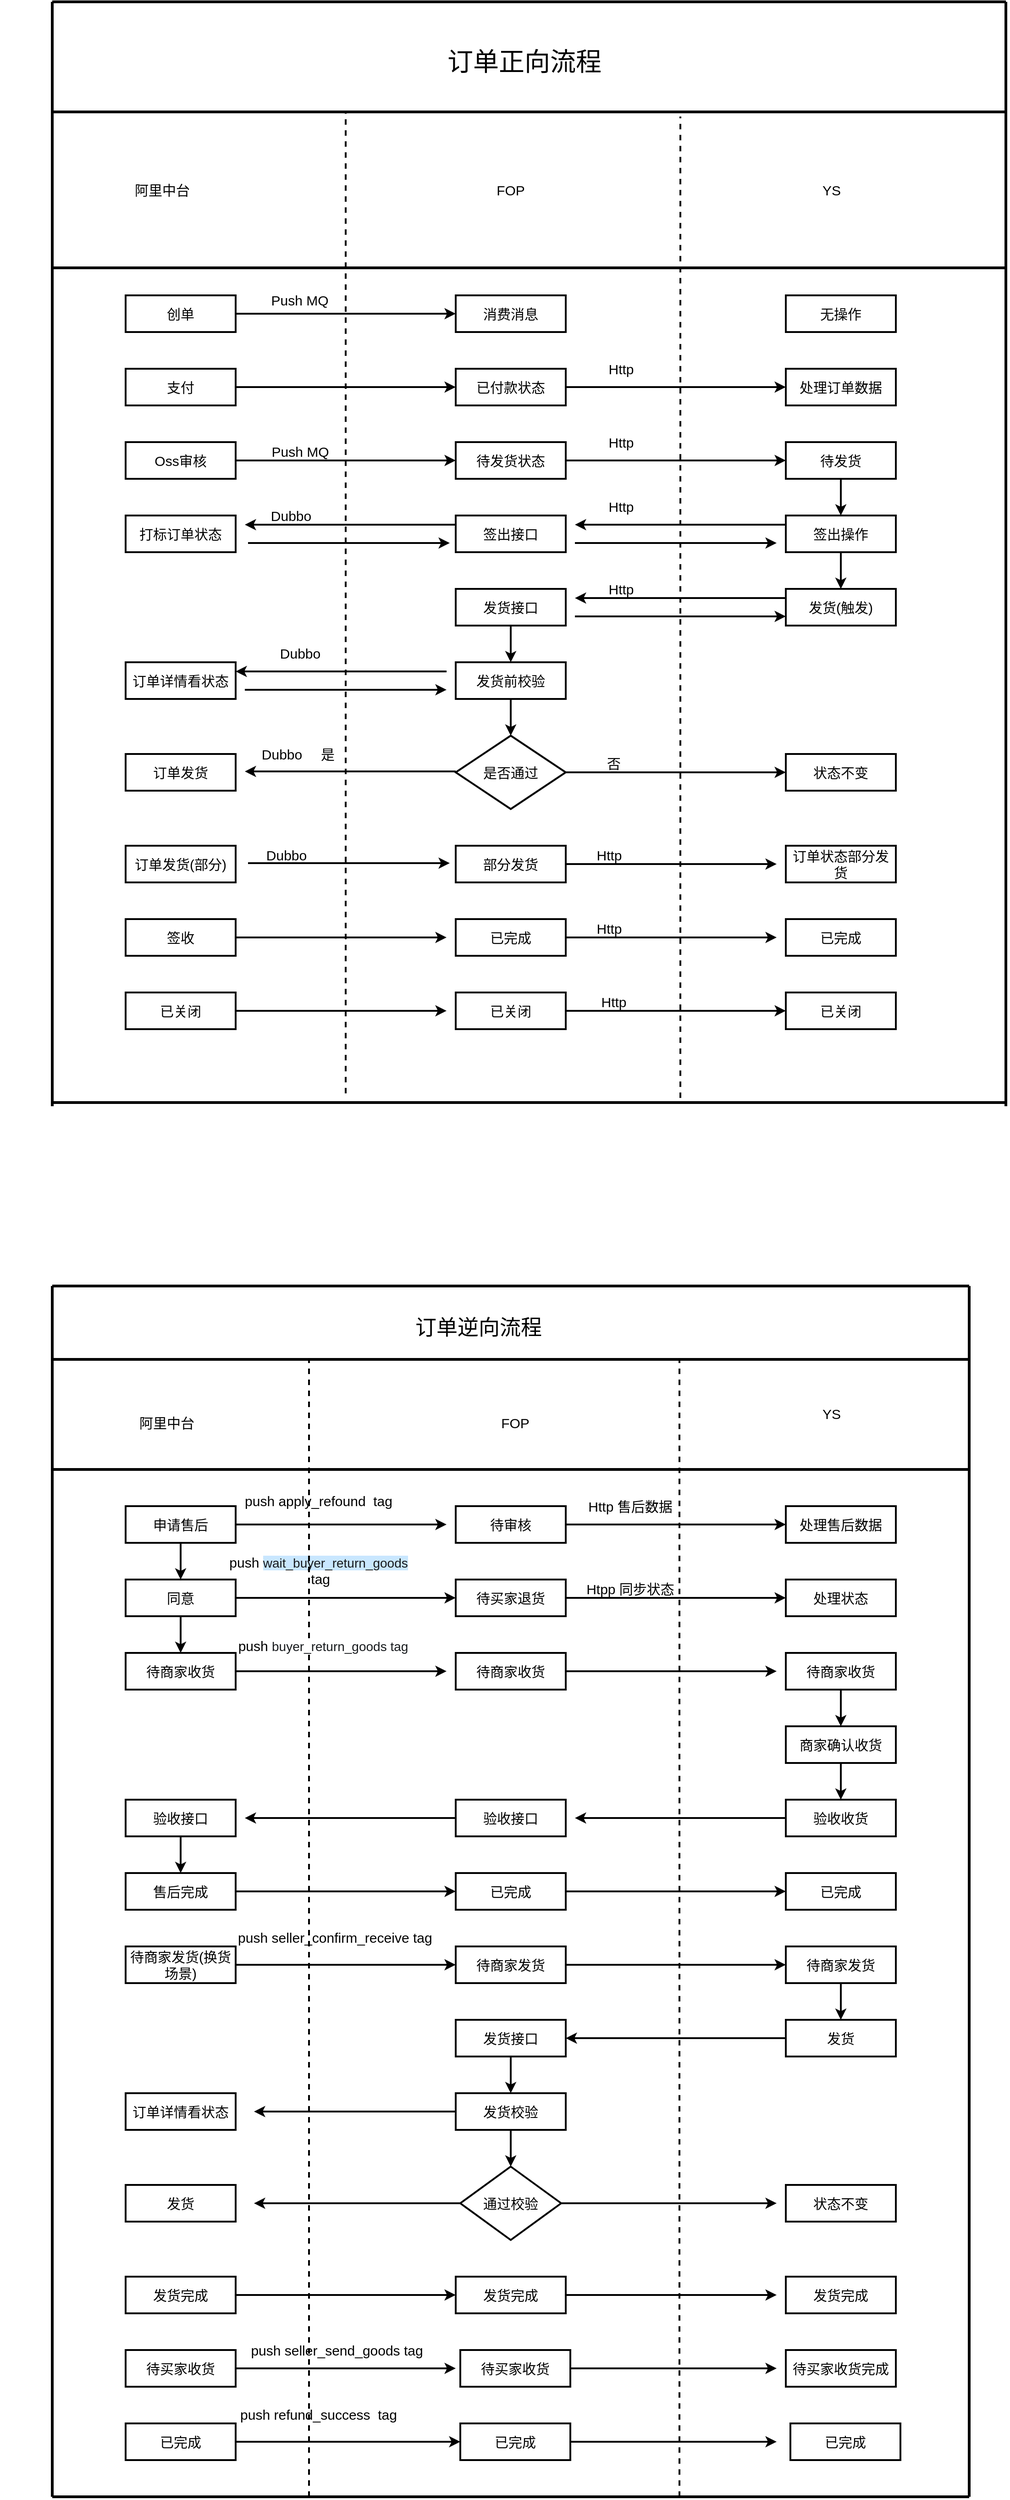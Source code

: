 <mxfile version="15.8.3" type="github">
  <diagram id="vfUaAV9-EmiEBsWPeIF8" name="第 1 页">
    <mxGraphModel dx="1326" dy="762" grid="1" gridSize="10" guides="1" tooltips="1" connect="1" arrows="1" fold="1" page="1" pageScale="1" pageWidth="827" pageHeight="1169" math="0" shadow="0">
      <root>
        <mxCell id="0" />
        <mxCell id="1" parent="0" />
        <mxCell id="Dxqzf1UQk-dlqPPLC9W0-2" value="" style="shape=link;html=1;rounded=0;" edge="1" parent="1">
          <mxGeometry width="100" relative="1" as="geometry">
            <mxPoint x="160" y="260" as="sourcePoint" />
            <mxPoint x="160" y="260" as="targetPoint" />
          </mxGeometry>
        </mxCell>
        <mxCell id="Dxqzf1UQk-dlqPPLC9W0-3" value="" style="endArrow=none;html=1;rounded=0;strokeWidth=3;" edge="1" parent="1">
          <mxGeometry width="50" height="50" relative="1" as="geometry">
            <mxPoint x="200" y="120" as="sourcePoint" />
            <mxPoint x="1240" y="120" as="targetPoint" />
          </mxGeometry>
        </mxCell>
        <mxCell id="Dxqzf1UQk-dlqPPLC9W0-5" value="" style="endArrow=none;html=1;rounded=0;strokeWidth=3;" edge="1" parent="1">
          <mxGeometry width="50" height="50" relative="1" as="geometry">
            <mxPoint x="200" y="1324" as="sourcePoint" />
            <mxPoint x="200" y="120" as="targetPoint" />
          </mxGeometry>
        </mxCell>
        <mxCell id="Dxqzf1UQk-dlqPPLC9W0-6" value="&lt;font style=&quot;font-size: 15px&quot;&gt;阿里中台&lt;/font&gt;" style="text;html=1;strokeColor=none;fillColor=none;align=center;verticalAlign=middle;whiteSpace=wrap;rounded=0;strokeWidth=3;" vertex="1" parent="1">
          <mxGeometry x="280" y="310" width="80" height="30" as="geometry" />
        </mxCell>
        <mxCell id="Dxqzf1UQk-dlqPPLC9W0-8" value="&lt;span style=&quot;font-size: 15px&quot;&gt;FOP&lt;/span&gt;" style="text;html=1;strokeColor=none;fillColor=none;align=center;verticalAlign=middle;whiteSpace=wrap;rounded=0;strokeWidth=3;" vertex="1" parent="1">
          <mxGeometry x="660" y="310" width="80" height="30" as="geometry" />
        </mxCell>
        <mxCell id="Dxqzf1UQk-dlqPPLC9W0-9" value="&lt;span style=&quot;font-size: 15px&quot;&gt;YS&lt;/span&gt;" style="text;html=1;strokeColor=none;fillColor=none;align=center;verticalAlign=middle;whiteSpace=wrap;rounded=0;strokeWidth=3;" vertex="1" parent="1">
          <mxGeometry x="1010" y="310" width="80" height="30" as="geometry" />
        </mxCell>
        <mxCell id="Dxqzf1UQk-dlqPPLC9W0-13" style="edgeStyle=orthogonalEdgeStyle;rounded=0;orthogonalLoop=1;jettySize=auto;html=1;entryX=0;entryY=0.5;entryDx=0;entryDy=0;fontSize=15;strokeWidth=2;" edge="1" parent="1" source="Dxqzf1UQk-dlqPPLC9W0-10" target="Dxqzf1UQk-dlqPPLC9W0-11">
          <mxGeometry relative="1" as="geometry" />
        </mxCell>
        <mxCell id="Dxqzf1UQk-dlqPPLC9W0-10" value="创单" style="rounded=0;whiteSpace=wrap;html=1;fontSize=15;strokeWidth=2;" vertex="1" parent="1">
          <mxGeometry x="280" y="440" width="120" height="40" as="geometry" />
        </mxCell>
        <mxCell id="Dxqzf1UQk-dlqPPLC9W0-11" value="消费消息" style="rounded=0;whiteSpace=wrap;html=1;fontSize=15;strokeWidth=2;" vertex="1" parent="1">
          <mxGeometry x="640" y="440" width="120" height="40" as="geometry" />
        </mxCell>
        <mxCell id="Dxqzf1UQk-dlqPPLC9W0-12" value="无操作" style="rounded=0;whiteSpace=wrap;html=1;fontSize=15;strokeWidth=2;" vertex="1" parent="1">
          <mxGeometry x="1000" y="440" width="120" height="40" as="geometry" />
        </mxCell>
        <mxCell id="Dxqzf1UQk-dlqPPLC9W0-14" value="Push MQ" style="text;html=1;strokeColor=none;fillColor=none;align=center;verticalAlign=middle;whiteSpace=wrap;rounded=0;fontSize=15;" vertex="1" parent="1">
          <mxGeometry x="425" y="430" width="90" height="30" as="geometry" />
        </mxCell>
        <mxCell id="Dxqzf1UQk-dlqPPLC9W0-17" style="edgeStyle=orthogonalEdgeStyle;rounded=0;orthogonalLoop=1;jettySize=auto;html=1;entryX=0;entryY=0.5;entryDx=0;entryDy=0;fontSize=15;strokeWidth=2;" edge="1" parent="1" source="Dxqzf1UQk-dlqPPLC9W0-15" target="Dxqzf1UQk-dlqPPLC9W0-16">
          <mxGeometry relative="1" as="geometry" />
        </mxCell>
        <mxCell id="Dxqzf1UQk-dlqPPLC9W0-15" value="支付" style="rounded=0;whiteSpace=wrap;html=1;fontSize=15;strokeWidth=2;" vertex="1" parent="1">
          <mxGeometry x="280" y="520" width="120" height="40" as="geometry" />
        </mxCell>
        <mxCell id="Dxqzf1UQk-dlqPPLC9W0-19" style="edgeStyle=orthogonalEdgeStyle;rounded=0;orthogonalLoop=1;jettySize=auto;html=1;entryX=0;entryY=0.5;entryDx=0;entryDy=0;fontSize=15;strokeWidth=2;" edge="1" parent="1" source="Dxqzf1UQk-dlqPPLC9W0-16" target="Dxqzf1UQk-dlqPPLC9W0-18">
          <mxGeometry relative="1" as="geometry" />
        </mxCell>
        <mxCell id="Dxqzf1UQk-dlqPPLC9W0-16" value="已付款状态" style="rounded=0;whiteSpace=wrap;html=1;fontSize=15;strokeWidth=2;" vertex="1" parent="1">
          <mxGeometry x="640" y="520" width="120" height="40" as="geometry" />
        </mxCell>
        <mxCell id="Dxqzf1UQk-dlqPPLC9W0-18" value="处理订单数据" style="rounded=0;whiteSpace=wrap;html=1;fontSize=15;strokeWidth=2;" vertex="1" parent="1">
          <mxGeometry x="1000" y="520" width="120" height="40" as="geometry" />
        </mxCell>
        <mxCell id="Dxqzf1UQk-dlqPPLC9W0-20" value="Http" style="text;html=1;align=center;verticalAlign=middle;resizable=0;points=[];autosize=1;strokeColor=none;fillColor=none;fontSize=15;" vertex="1" parent="1">
          <mxGeometry x="800" y="510" width="40" height="20" as="geometry" />
        </mxCell>
        <mxCell id="Dxqzf1UQk-dlqPPLC9W0-24" style="edgeStyle=orthogonalEdgeStyle;rounded=0;orthogonalLoop=1;jettySize=auto;html=1;entryX=0;entryY=0.5;entryDx=0;entryDy=0;fontSize=15;strokeWidth=2;" edge="1" parent="1" source="Dxqzf1UQk-dlqPPLC9W0-21" target="Dxqzf1UQk-dlqPPLC9W0-22">
          <mxGeometry relative="1" as="geometry" />
        </mxCell>
        <mxCell id="Dxqzf1UQk-dlqPPLC9W0-21" value="Oss审核" style="rounded=0;whiteSpace=wrap;html=1;fontSize=15;strokeWidth=2;" vertex="1" parent="1">
          <mxGeometry x="280" y="600" width="120" height="40" as="geometry" />
        </mxCell>
        <mxCell id="Dxqzf1UQk-dlqPPLC9W0-25" style="edgeStyle=orthogonalEdgeStyle;rounded=0;orthogonalLoop=1;jettySize=auto;html=1;entryX=0;entryY=0.5;entryDx=0;entryDy=0;fontSize=15;strokeWidth=2;" edge="1" parent="1" source="Dxqzf1UQk-dlqPPLC9W0-22" target="Dxqzf1UQk-dlqPPLC9W0-23">
          <mxGeometry relative="1" as="geometry" />
        </mxCell>
        <mxCell id="Dxqzf1UQk-dlqPPLC9W0-22" value="待发货状态" style="rounded=0;whiteSpace=wrap;html=1;fontSize=15;strokeWidth=2;" vertex="1" parent="1">
          <mxGeometry x="640" y="600" width="120" height="40" as="geometry" />
        </mxCell>
        <mxCell id="Dxqzf1UQk-dlqPPLC9W0-29" value="" style="edgeStyle=orthogonalEdgeStyle;rounded=0;orthogonalLoop=1;jettySize=auto;html=1;fontSize=15;strokeWidth=2;" edge="1" parent="1" source="Dxqzf1UQk-dlqPPLC9W0-23" target="Dxqzf1UQk-dlqPPLC9W0-28">
          <mxGeometry relative="1" as="geometry" />
        </mxCell>
        <mxCell id="Dxqzf1UQk-dlqPPLC9W0-23" value="待发货" style="rounded=0;whiteSpace=wrap;html=1;fontSize=15;strokeWidth=2;" vertex="1" parent="1">
          <mxGeometry x="1000" y="600" width="120" height="40" as="geometry" />
        </mxCell>
        <mxCell id="Dxqzf1UQk-dlqPPLC9W0-26" value="Http" style="text;html=1;align=center;verticalAlign=middle;resizable=0;points=[];autosize=1;strokeColor=none;fillColor=none;fontSize=15;" vertex="1" parent="1">
          <mxGeometry x="800" y="590" width="40" height="20" as="geometry" />
        </mxCell>
        <mxCell id="Dxqzf1UQk-dlqPPLC9W0-27" value="Push MQ" style="text;html=1;align=center;verticalAlign=middle;resizable=0;points=[];autosize=1;strokeColor=none;fillColor=none;fontSize=15;" vertex="1" parent="1">
          <mxGeometry x="430" y="600" width="80" height="20" as="geometry" />
        </mxCell>
        <mxCell id="Dxqzf1UQk-dlqPPLC9W0-40" style="edgeStyle=orthogonalEdgeStyle;rounded=0;orthogonalLoop=1;jettySize=auto;html=1;entryX=0.5;entryY=0;entryDx=0;entryDy=0;fontSize=15;strokeWidth=2;" edge="1" parent="1" source="Dxqzf1UQk-dlqPPLC9W0-28" target="Dxqzf1UQk-dlqPPLC9W0-39">
          <mxGeometry relative="1" as="geometry" />
        </mxCell>
        <mxCell id="Dxqzf1UQk-dlqPPLC9W0-28" value="签出操作" style="rounded=0;whiteSpace=wrap;html=1;fontSize=15;strokeWidth=2;" vertex="1" parent="1">
          <mxGeometry x="1000" y="680" width="120" height="40" as="geometry" />
        </mxCell>
        <mxCell id="Dxqzf1UQk-dlqPPLC9W0-30" value="签出接口" style="rounded=0;whiteSpace=wrap;html=1;fontSize=15;strokeWidth=2;" vertex="1" parent="1">
          <mxGeometry x="640" y="680" width="120" height="40" as="geometry" />
        </mxCell>
        <mxCell id="Dxqzf1UQk-dlqPPLC9W0-31" value="打标订单状态" style="rounded=0;whiteSpace=wrap;html=1;fontSize=15;strokeWidth=2;" vertex="1" parent="1">
          <mxGeometry x="280" y="680" width="120" height="40" as="geometry" />
        </mxCell>
        <mxCell id="Dxqzf1UQk-dlqPPLC9W0-33" value="" style="endArrow=classic;html=1;rounded=0;fontSize=15;strokeWidth=2;" edge="1" parent="1">
          <mxGeometry width="50" height="50" relative="1" as="geometry">
            <mxPoint x="990" y="690" as="sourcePoint" />
            <mxPoint x="770" y="690" as="targetPoint" />
            <Array as="points">
              <mxPoint x="1000" y="690" />
            </Array>
          </mxGeometry>
        </mxCell>
        <mxCell id="Dxqzf1UQk-dlqPPLC9W0-34" value="" style="endArrow=classic;html=1;rounded=0;fontSize=15;strokeWidth=2;" edge="1" parent="1">
          <mxGeometry width="50" height="50" relative="1" as="geometry">
            <mxPoint x="630" y="690" as="sourcePoint" />
            <mxPoint x="410" y="690" as="targetPoint" />
            <Array as="points">
              <mxPoint x="640" y="690" />
            </Array>
          </mxGeometry>
        </mxCell>
        <mxCell id="Dxqzf1UQk-dlqPPLC9W0-35" value="" style="endArrow=classic;html=1;rounded=0;fontSize=15;strokeWidth=2;" edge="1" parent="1">
          <mxGeometry width="50" height="50" relative="1" as="geometry">
            <mxPoint x="423.5" y="710" as="sourcePoint" />
            <mxPoint x="633.5" y="710" as="targetPoint" />
            <Array as="points">
              <mxPoint x="413.5" y="710" />
            </Array>
          </mxGeometry>
        </mxCell>
        <mxCell id="Dxqzf1UQk-dlqPPLC9W0-36" value="" style="endArrow=classic;html=1;rounded=0;fontSize=15;strokeWidth=2;" edge="1" parent="1">
          <mxGeometry width="50" height="50" relative="1" as="geometry">
            <mxPoint x="780" y="710" as="sourcePoint" />
            <mxPoint x="990" y="710" as="targetPoint" />
            <Array as="points">
              <mxPoint x="770" y="710" />
            </Array>
          </mxGeometry>
        </mxCell>
        <mxCell id="Dxqzf1UQk-dlqPPLC9W0-37" value="Http" style="text;html=1;align=center;verticalAlign=middle;resizable=0;points=[];autosize=1;strokeColor=none;fillColor=none;fontSize=15;" vertex="1" parent="1">
          <mxGeometry x="800" y="660" width="40" height="20" as="geometry" />
        </mxCell>
        <mxCell id="Dxqzf1UQk-dlqPPLC9W0-38" value="Dubbo" style="text;html=1;align=center;verticalAlign=middle;resizable=0;points=[];autosize=1;strokeColor=none;fillColor=none;fontSize=15;" vertex="1" parent="1">
          <mxGeometry x="430" y="670" width="60" height="20" as="geometry" />
        </mxCell>
        <mxCell id="Dxqzf1UQk-dlqPPLC9W0-39" value="发货(触发)" style="rounded=0;whiteSpace=wrap;html=1;fontSize=15;strokeWidth=2;" vertex="1" parent="1">
          <mxGeometry x="1000" y="760" width="120" height="40" as="geometry" />
        </mxCell>
        <mxCell id="Dxqzf1UQk-dlqPPLC9W0-50" value="" style="edgeStyle=orthogonalEdgeStyle;rounded=0;orthogonalLoop=1;jettySize=auto;html=1;fontSize=15;strokeWidth=2;" edge="1" parent="1" source="Dxqzf1UQk-dlqPPLC9W0-41" target="Dxqzf1UQk-dlqPPLC9W0-49">
          <mxGeometry relative="1" as="geometry" />
        </mxCell>
        <mxCell id="Dxqzf1UQk-dlqPPLC9W0-41" value="发货接口" style="rounded=0;whiteSpace=wrap;html=1;fontSize=15;strokeWidth=2;" vertex="1" parent="1">
          <mxGeometry x="640" y="760" width="120" height="40" as="geometry" />
        </mxCell>
        <mxCell id="Dxqzf1UQk-dlqPPLC9W0-42" value="订单详情看状态" style="rounded=0;whiteSpace=wrap;html=1;fontSize=15;strokeWidth=2;" vertex="1" parent="1">
          <mxGeometry x="280" y="840" width="120" height="40" as="geometry" />
        </mxCell>
        <mxCell id="Dxqzf1UQk-dlqPPLC9W0-43" value="" style="endArrow=classic;html=1;rounded=0;fontSize=15;strokeWidth=2;" edge="1" parent="1">
          <mxGeometry width="50" height="50" relative="1" as="geometry">
            <mxPoint x="990" y="770" as="sourcePoint" />
            <mxPoint x="770" y="770" as="targetPoint" />
            <Array as="points">
              <mxPoint x="1000" y="770" />
              <mxPoint x="890" y="770" />
            </Array>
          </mxGeometry>
        </mxCell>
        <mxCell id="Dxqzf1UQk-dlqPPLC9W0-44" value="" style="endArrow=classic;html=1;rounded=0;fontSize=15;strokeWidth=2;" edge="1" parent="1">
          <mxGeometry width="50" height="50" relative="1" as="geometry">
            <mxPoint x="790" y="790" as="sourcePoint" />
            <mxPoint x="1000" y="790" as="targetPoint" />
            <Array as="points">
              <mxPoint x="770" y="790" />
            </Array>
          </mxGeometry>
        </mxCell>
        <mxCell id="Dxqzf1UQk-dlqPPLC9W0-45" value="" style="endArrow=classic;html=1;rounded=0;fontSize=15;strokeWidth=2;" edge="1" parent="1">
          <mxGeometry width="50" height="50" relative="1" as="geometry">
            <mxPoint x="420" y="870" as="sourcePoint" />
            <mxPoint x="630" y="870" as="targetPoint" />
            <Array as="points">
              <mxPoint x="410" y="870" />
            </Array>
          </mxGeometry>
        </mxCell>
        <mxCell id="Dxqzf1UQk-dlqPPLC9W0-46" value="" style="endArrow=classic;html=1;rounded=0;fontSize=15;strokeWidth=2;" edge="1" parent="1">
          <mxGeometry width="50" height="50" relative="1" as="geometry">
            <mxPoint x="630" y="959" as="sourcePoint" />
            <mxPoint x="410" y="959" as="targetPoint" />
            <Array as="points">
              <mxPoint x="640" y="959" />
              <mxPoint x="530" y="959" />
            </Array>
          </mxGeometry>
        </mxCell>
        <mxCell id="Dxqzf1UQk-dlqPPLC9W0-47" value="Dubbo" style="text;html=1;align=center;verticalAlign=middle;resizable=0;points=[];autosize=1;strokeColor=none;fillColor=none;fontSize=15;" vertex="1" parent="1">
          <mxGeometry x="440" y="820" width="60" height="20" as="geometry" />
        </mxCell>
        <mxCell id="Dxqzf1UQk-dlqPPLC9W0-48" value="Http" style="text;html=1;align=center;verticalAlign=middle;resizable=0;points=[];autosize=1;strokeColor=none;fillColor=none;fontSize=15;" vertex="1" parent="1">
          <mxGeometry x="800" y="750" width="40" height="20" as="geometry" />
        </mxCell>
        <mxCell id="Dxqzf1UQk-dlqPPLC9W0-53" value="" style="edgeStyle=orthogonalEdgeStyle;rounded=0;orthogonalLoop=1;jettySize=auto;html=1;fontSize=15;strokeWidth=2;" edge="1" parent="1" source="Dxqzf1UQk-dlqPPLC9W0-49" target="Dxqzf1UQk-dlqPPLC9W0-52">
          <mxGeometry relative="1" as="geometry" />
        </mxCell>
        <mxCell id="Dxqzf1UQk-dlqPPLC9W0-49" value="发货前校验" style="rounded=0;whiteSpace=wrap;html=1;fontSize=15;strokeWidth=2;" vertex="1" parent="1">
          <mxGeometry x="640" y="840" width="120" height="40" as="geometry" />
        </mxCell>
        <mxCell id="Dxqzf1UQk-dlqPPLC9W0-55" style="edgeStyle=orthogonalEdgeStyle;rounded=0;orthogonalLoop=1;jettySize=auto;html=1;entryX=0;entryY=0.5;entryDx=0;entryDy=0;fontSize=15;strokeWidth=2;" edge="1" parent="1" source="Dxqzf1UQk-dlqPPLC9W0-52" target="Dxqzf1UQk-dlqPPLC9W0-54">
          <mxGeometry relative="1" as="geometry" />
        </mxCell>
        <mxCell id="Dxqzf1UQk-dlqPPLC9W0-52" value="是否通过" style="rhombus;whiteSpace=wrap;html=1;fontSize=15;strokeWidth=2;" vertex="1" parent="1">
          <mxGeometry x="640" y="920" width="120" height="80" as="geometry" />
        </mxCell>
        <mxCell id="Dxqzf1UQk-dlqPPLC9W0-54" value="状态不变" style="rounded=0;whiteSpace=wrap;html=1;fontSize=15;strokeWidth=2;" vertex="1" parent="1">
          <mxGeometry x="1000" y="940" width="120" height="40" as="geometry" />
        </mxCell>
        <mxCell id="Dxqzf1UQk-dlqPPLC9W0-56" value="否" style="text;html=1;align=center;verticalAlign=middle;resizable=0;points=[];autosize=1;strokeColor=none;fillColor=none;fontSize=15;" vertex="1" parent="1">
          <mxGeometry x="797" y="940" width="30" height="20" as="geometry" />
        </mxCell>
        <mxCell id="Dxqzf1UQk-dlqPPLC9W0-57" value="订单发货" style="rounded=0;whiteSpace=wrap;html=1;fontSize=15;strokeWidth=2;" vertex="1" parent="1">
          <mxGeometry x="280" y="940" width="120" height="40" as="geometry" />
        </mxCell>
        <mxCell id="Dxqzf1UQk-dlqPPLC9W0-58" value="" style="endArrow=classic;html=1;rounded=0;fontSize=15;strokeWidth=2;" edge="1" parent="1">
          <mxGeometry width="50" height="50" relative="1" as="geometry">
            <mxPoint x="620" y="850" as="sourcePoint" />
            <mxPoint x="400" y="850" as="targetPoint" />
            <Array as="points">
              <mxPoint x="630" y="850" />
            </Array>
          </mxGeometry>
        </mxCell>
        <mxCell id="Dxqzf1UQk-dlqPPLC9W0-59" value="Dubbo" style="text;html=1;align=center;verticalAlign=middle;resizable=0;points=[];autosize=1;strokeColor=none;fillColor=none;fontSize=15;" vertex="1" parent="1">
          <mxGeometry x="420" y="930" width="60" height="20" as="geometry" />
        </mxCell>
        <mxCell id="Dxqzf1UQk-dlqPPLC9W0-65" style="edgeStyle=orthogonalEdgeStyle;rounded=0;orthogonalLoop=1;jettySize=auto;html=1;fontSize=15;strokeWidth=2;" edge="1" parent="1" source="Dxqzf1UQk-dlqPPLC9W0-60">
          <mxGeometry relative="1" as="geometry">
            <mxPoint x="990" y="1060" as="targetPoint" />
          </mxGeometry>
        </mxCell>
        <mxCell id="Dxqzf1UQk-dlqPPLC9W0-60" value="部分发货" style="rounded=0;whiteSpace=wrap;html=1;fontSize=15;strokeWidth=2;" vertex="1" parent="1">
          <mxGeometry x="640" y="1040" width="120" height="40" as="geometry" />
        </mxCell>
        <mxCell id="Dxqzf1UQk-dlqPPLC9W0-63" value="是" style="text;html=1;align=center;verticalAlign=middle;resizable=0;points=[];autosize=1;strokeColor=none;fillColor=none;fontSize=15;" vertex="1" parent="1">
          <mxGeometry x="485" y="930" width="30" height="20" as="geometry" />
        </mxCell>
        <mxCell id="Dxqzf1UQk-dlqPPLC9W0-64" value="订单状态部分发货" style="rounded=0;whiteSpace=wrap;html=1;fontSize=15;strokeWidth=2;" vertex="1" parent="1">
          <mxGeometry x="1000" y="1040" width="120" height="40" as="geometry" />
        </mxCell>
        <mxCell id="Dxqzf1UQk-dlqPPLC9W0-66" value="订单发货(部分)" style="rounded=0;whiteSpace=wrap;html=1;fontSize=15;strokeWidth=2;" vertex="1" parent="1">
          <mxGeometry x="280" y="1040" width="120" height="40" as="geometry" />
        </mxCell>
        <mxCell id="Dxqzf1UQk-dlqPPLC9W0-68" value="Http" style="text;html=1;align=center;verticalAlign=middle;resizable=0;points=[];autosize=1;strokeColor=none;fillColor=none;fontSize=15;" vertex="1" parent="1">
          <mxGeometry x="787" y="1040" width="40" height="20" as="geometry" />
        </mxCell>
        <mxCell id="Dxqzf1UQk-dlqPPLC9W0-73" style="edgeStyle=orthogonalEdgeStyle;rounded=0;orthogonalLoop=1;jettySize=auto;html=1;fontSize=15;strokeWidth=2;" edge="1" parent="1" source="Dxqzf1UQk-dlqPPLC9W0-69">
          <mxGeometry relative="1" as="geometry">
            <mxPoint x="990" y="1140" as="targetPoint" />
          </mxGeometry>
        </mxCell>
        <mxCell id="Dxqzf1UQk-dlqPPLC9W0-69" value="已完成" style="rounded=0;whiteSpace=wrap;html=1;fontSize=15;strokeWidth=2;" vertex="1" parent="1">
          <mxGeometry x="640" y="1120" width="120" height="40" as="geometry" />
        </mxCell>
        <mxCell id="Dxqzf1UQk-dlqPPLC9W0-70" value="已完成" style="rounded=0;whiteSpace=wrap;html=1;fontSize=15;strokeWidth=2;" vertex="1" parent="1">
          <mxGeometry x="1000" y="1120" width="120" height="40" as="geometry" />
        </mxCell>
        <mxCell id="Dxqzf1UQk-dlqPPLC9W0-173" style="edgeStyle=orthogonalEdgeStyle;rounded=0;orthogonalLoop=1;jettySize=auto;html=1;fontSize=23;strokeWidth=2;" edge="1" parent="1" source="Dxqzf1UQk-dlqPPLC9W0-71">
          <mxGeometry relative="1" as="geometry">
            <mxPoint x="630" y="1140" as="targetPoint" />
          </mxGeometry>
        </mxCell>
        <mxCell id="Dxqzf1UQk-dlqPPLC9W0-71" value="签收" style="rounded=0;whiteSpace=wrap;html=1;fontSize=15;strokeWidth=2;" vertex="1" parent="1">
          <mxGeometry x="280" y="1120" width="120" height="40" as="geometry" />
        </mxCell>
        <mxCell id="Dxqzf1UQk-dlqPPLC9W0-78" style="edgeStyle=orthogonalEdgeStyle;rounded=0;orthogonalLoop=1;jettySize=auto;html=1;entryX=0;entryY=0.5;entryDx=0;entryDy=0;fontSize=15;strokeWidth=2;" edge="1" parent="1" source="Dxqzf1UQk-dlqPPLC9W0-74" target="Dxqzf1UQk-dlqPPLC9W0-75">
          <mxGeometry relative="1" as="geometry" />
        </mxCell>
        <mxCell id="Dxqzf1UQk-dlqPPLC9W0-74" value="已关闭" style="rounded=0;whiteSpace=wrap;html=1;fontSize=15;strokeWidth=2;" vertex="1" parent="1">
          <mxGeometry x="640" y="1200" width="120" height="40" as="geometry" />
        </mxCell>
        <mxCell id="Dxqzf1UQk-dlqPPLC9W0-75" value="已关闭" style="rounded=0;whiteSpace=wrap;html=1;fontSize=15;strokeWidth=2;" vertex="1" parent="1">
          <mxGeometry x="1000" y="1200" width="120" height="40" as="geometry" />
        </mxCell>
        <mxCell id="Dxqzf1UQk-dlqPPLC9W0-174" style="edgeStyle=orthogonalEdgeStyle;rounded=0;orthogonalLoop=1;jettySize=auto;html=1;fontSize=23;strokeWidth=2;" edge="1" parent="1" source="Dxqzf1UQk-dlqPPLC9W0-76">
          <mxGeometry relative="1" as="geometry">
            <mxPoint x="630" y="1220" as="targetPoint" />
          </mxGeometry>
        </mxCell>
        <mxCell id="Dxqzf1UQk-dlqPPLC9W0-76" value="已关闭" style="rounded=0;whiteSpace=wrap;html=1;fontSize=15;strokeWidth=2;" vertex="1" parent="1">
          <mxGeometry x="280" y="1200" width="120" height="40" as="geometry" />
        </mxCell>
        <mxCell id="Dxqzf1UQk-dlqPPLC9W0-79" value="Http" style="text;html=1;align=center;verticalAlign=middle;resizable=0;points=[];autosize=1;strokeColor=none;fillColor=none;fontSize=15;" vertex="1" parent="1">
          <mxGeometry x="787" y="1120" width="40" height="20" as="geometry" />
        </mxCell>
        <mxCell id="Dxqzf1UQk-dlqPPLC9W0-80" value="Http" style="text;html=1;align=center;verticalAlign=middle;resizable=0;points=[];autosize=1;strokeColor=none;fillColor=none;fontSize=15;" vertex="1" parent="1">
          <mxGeometry x="792" y="1200" width="40" height="20" as="geometry" />
        </mxCell>
        <mxCell id="Dxqzf1UQk-dlqPPLC9W0-81" value="Dubbo" style="text;html=1;align=center;verticalAlign=middle;resizable=0;points=[];autosize=1;strokeColor=none;fillColor=none;fontSize=15;" vertex="1" parent="1">
          <mxGeometry x="425" y="1040" width="60" height="20" as="geometry" />
        </mxCell>
        <mxCell id="Dxqzf1UQk-dlqPPLC9W0-84" value="" style="endArrow=none;html=1;rounded=0;strokeWidth=3;" edge="1" parent="1">
          <mxGeometry width="50" height="50" relative="1" as="geometry">
            <mxPoint x="200" y="1520" as="sourcePoint" />
            <mxPoint x="1200" y="1520" as="targetPoint" />
          </mxGeometry>
        </mxCell>
        <mxCell id="Dxqzf1UQk-dlqPPLC9W0-86" value="&lt;font style=&quot;font-size: 28px&quot;&gt;订单正向流程&lt;/font&gt;" style="text;html=1;strokeColor=none;fillColor=none;align=center;verticalAlign=middle;whiteSpace=wrap;rounded=0;fontSize=15;" vertex="1" parent="1">
          <mxGeometry x="545" y="170" width="340" height="30" as="geometry" />
        </mxCell>
        <mxCell id="Dxqzf1UQk-dlqPPLC9W0-87" value="&lt;span style=&quot;font-size: 15px&quot;&gt;阿里中台&lt;/span&gt;" style="text;html=1;strokeColor=none;fillColor=none;align=center;verticalAlign=middle;whiteSpace=wrap;rounded=0;fontSize=28;" vertex="1" parent="1">
          <mxGeometry x="280" y="1650" width="90" height="30" as="geometry" />
        </mxCell>
        <mxCell id="Dxqzf1UQk-dlqPPLC9W0-88" value="&lt;span style=&quot;font-size: 15px&quot;&gt;FOP&lt;/span&gt;" style="text;html=1;strokeColor=none;fillColor=none;align=center;verticalAlign=middle;whiteSpace=wrap;rounded=0;fontSize=28;" vertex="1" parent="1">
          <mxGeometry x="660" y="1650" width="90" height="30" as="geometry" />
        </mxCell>
        <mxCell id="Dxqzf1UQk-dlqPPLC9W0-89" value="&lt;span style=&quot;font-size: 15px&quot;&gt;YS&lt;/span&gt;" style="text;html=1;strokeColor=none;fillColor=none;align=center;verticalAlign=middle;whiteSpace=wrap;rounded=0;fontSize=28;" vertex="1" parent="1">
          <mxGeometry x="1005" y="1640" width="90" height="30" as="geometry" />
        </mxCell>
        <mxCell id="Dxqzf1UQk-dlqPPLC9W0-93" style="edgeStyle=orthogonalEdgeStyle;rounded=0;orthogonalLoop=1;jettySize=auto;html=1;fontSize=15;strokeWidth=2;" edge="1" parent="1" source="Dxqzf1UQk-dlqPPLC9W0-90">
          <mxGeometry relative="1" as="geometry">
            <mxPoint x="630" y="1780" as="targetPoint" />
          </mxGeometry>
        </mxCell>
        <mxCell id="Dxqzf1UQk-dlqPPLC9W0-126" value="" style="edgeStyle=orthogonalEdgeStyle;rounded=0;orthogonalLoop=1;jettySize=auto;html=1;fontSize=15;strokeWidth=2;" edge="1" parent="1" source="Dxqzf1UQk-dlqPPLC9W0-90" target="Dxqzf1UQk-dlqPPLC9W0-99">
          <mxGeometry relative="1" as="geometry" />
        </mxCell>
        <mxCell id="Dxqzf1UQk-dlqPPLC9W0-90" value="申请售后" style="rounded=0;whiteSpace=wrap;html=1;fontSize=15;strokeWidth=2;" vertex="1" parent="1">
          <mxGeometry x="280" y="1760" width="120" height="40" as="geometry" />
        </mxCell>
        <mxCell id="Dxqzf1UQk-dlqPPLC9W0-95" style="edgeStyle=orthogonalEdgeStyle;rounded=0;orthogonalLoop=1;jettySize=auto;html=1;entryX=0;entryY=0.5;entryDx=0;entryDy=0;fontSize=15;strokeWidth=2;" edge="1" parent="1" source="Dxqzf1UQk-dlqPPLC9W0-91" target="Dxqzf1UQk-dlqPPLC9W0-92">
          <mxGeometry relative="1" as="geometry" />
        </mxCell>
        <mxCell id="Dxqzf1UQk-dlqPPLC9W0-91" value="待审核" style="rounded=0;whiteSpace=wrap;html=1;fontSize=15;strokeWidth=2;" vertex="1" parent="1">
          <mxGeometry x="640" y="1760" width="120" height="40" as="geometry" />
        </mxCell>
        <mxCell id="Dxqzf1UQk-dlqPPLC9W0-92" value="处理售后数据" style="rounded=0;whiteSpace=wrap;html=1;fontSize=15;strokeWidth=2;" vertex="1" parent="1">
          <mxGeometry x="1000" y="1760" width="120" height="40" as="geometry" />
        </mxCell>
        <mxCell id="Dxqzf1UQk-dlqPPLC9W0-94" value="push apply_refound&amp;nbsp; tag" style="text;html=1;align=center;verticalAlign=middle;resizable=0;points=[];autosize=1;strokeColor=none;fillColor=none;fontSize=15;" vertex="1" parent="1">
          <mxGeometry x="400" y="1744" width="180" height="20" as="geometry" />
        </mxCell>
        <mxCell id="Dxqzf1UQk-dlqPPLC9W0-96" value="Http 售后数据" style="text;html=1;align=center;verticalAlign=middle;resizable=0;points=[];autosize=1;strokeColor=none;fillColor=none;fontSize=15;" vertex="1" parent="1">
          <mxGeometry x="775" y="1750" width="110" height="20" as="geometry" />
        </mxCell>
        <mxCell id="Dxqzf1UQk-dlqPPLC9W0-103" style="edgeStyle=orthogonalEdgeStyle;rounded=0;orthogonalLoop=1;jettySize=auto;html=1;entryX=0;entryY=0.5;entryDx=0;entryDy=0;fontSize=15;strokeWidth=2;" edge="1" parent="1" source="Dxqzf1UQk-dlqPPLC9W0-98" target="Dxqzf1UQk-dlqPPLC9W0-102">
          <mxGeometry relative="1" as="geometry" />
        </mxCell>
        <mxCell id="Dxqzf1UQk-dlqPPLC9W0-98" value="待买家退货" style="rounded=0;whiteSpace=wrap;html=1;fontSize=15;strokeWidth=2;" vertex="1" parent="1">
          <mxGeometry x="640" y="1840" width="120" height="40" as="geometry" />
        </mxCell>
        <mxCell id="Dxqzf1UQk-dlqPPLC9W0-100" style="edgeStyle=orthogonalEdgeStyle;rounded=0;orthogonalLoop=1;jettySize=auto;html=1;entryX=0;entryY=0.5;entryDx=0;entryDy=0;fontSize=15;strokeWidth=2;" edge="1" parent="1" source="Dxqzf1UQk-dlqPPLC9W0-99" target="Dxqzf1UQk-dlqPPLC9W0-98">
          <mxGeometry relative="1" as="geometry" />
        </mxCell>
        <mxCell id="Dxqzf1UQk-dlqPPLC9W0-127" value="" style="edgeStyle=orthogonalEdgeStyle;rounded=0;orthogonalLoop=1;jettySize=auto;html=1;fontSize=15;strokeWidth=2;" edge="1" parent="1" source="Dxqzf1UQk-dlqPPLC9W0-99" target="Dxqzf1UQk-dlqPPLC9W0-105">
          <mxGeometry relative="1" as="geometry" />
        </mxCell>
        <mxCell id="Dxqzf1UQk-dlqPPLC9W0-99" value="同意" style="rounded=0;whiteSpace=wrap;html=1;fontSize=15;strokeWidth=2;" vertex="1" parent="1">
          <mxGeometry x="280" y="1840" width="120" height="40" as="geometry" />
        </mxCell>
        <mxCell id="Dxqzf1UQk-dlqPPLC9W0-101" value="push&amp;nbsp;&lt;span style=&quot;color: rgb(23 , 26 , 29) ; font-family: &amp;#34;microsoft yahei&amp;#34; , &amp;#34;segoe ui&amp;#34; , , &amp;#34;roboto&amp;#34; , &amp;#34;droid sans&amp;#34; , &amp;#34;helvetica neue&amp;#34; , sans-serif , &amp;#34;tahoma&amp;#34; , &amp;#34;segoe ui symbolmyanmar text&amp;#34; , ; font-size: 14px ; text-align: left ; background-color: rgb(201 , 231 , 255)&quot;&gt;wait_buyer_return_goods&lt;/span&gt;&lt;br&gt;&amp;nbsp;tag" style="text;html=1;align=center;verticalAlign=middle;resizable=0;points=[];autosize=1;strokeColor=none;fillColor=none;fontSize=15;" vertex="1" parent="1">
          <mxGeometry x="385" y="1810" width="210" height="40" as="geometry" />
        </mxCell>
        <mxCell id="Dxqzf1UQk-dlqPPLC9W0-102" value="处理状态" style="rounded=0;whiteSpace=wrap;html=1;fontSize=15;strokeWidth=2;" vertex="1" parent="1">
          <mxGeometry x="1000" y="1840" width="120" height="40" as="geometry" />
        </mxCell>
        <mxCell id="Dxqzf1UQk-dlqPPLC9W0-104" value="Htpp 同步状态" style="text;html=1;align=center;verticalAlign=middle;resizable=0;points=[];autosize=1;strokeColor=none;fillColor=none;fontSize=15;" vertex="1" parent="1">
          <mxGeometry x="775" y="1840" width="110" height="20" as="geometry" />
        </mxCell>
        <mxCell id="Dxqzf1UQk-dlqPPLC9W0-114" style="edgeStyle=orthogonalEdgeStyle;rounded=0;orthogonalLoop=1;jettySize=auto;html=1;fontSize=15;strokeWidth=2;" edge="1" parent="1" source="Dxqzf1UQk-dlqPPLC9W0-105">
          <mxGeometry relative="1" as="geometry">
            <mxPoint x="630" y="1940" as="targetPoint" />
          </mxGeometry>
        </mxCell>
        <mxCell id="Dxqzf1UQk-dlqPPLC9W0-105" value="待商家收货" style="rounded=0;whiteSpace=wrap;html=1;fontSize=15;strokeWidth=2;" vertex="1" parent="1">
          <mxGeometry x="280" y="1920" width="120" height="40" as="geometry" />
        </mxCell>
        <mxCell id="Dxqzf1UQk-dlqPPLC9W0-113" style="edgeStyle=orthogonalEdgeStyle;rounded=0;orthogonalLoop=1;jettySize=auto;html=1;fontSize=15;strokeWidth=2;" edge="1" parent="1" source="Dxqzf1UQk-dlqPPLC9W0-106">
          <mxGeometry relative="1" as="geometry">
            <mxPoint x="990" y="1940" as="targetPoint" />
          </mxGeometry>
        </mxCell>
        <mxCell id="Dxqzf1UQk-dlqPPLC9W0-106" value="待商家收货" style="rounded=0;whiteSpace=wrap;html=1;fontSize=15;strokeWidth=2;" vertex="1" parent="1">
          <mxGeometry x="640" y="1920" width="120" height="40" as="geometry" />
        </mxCell>
        <mxCell id="Dxqzf1UQk-dlqPPLC9W0-115" value="" style="edgeStyle=orthogonalEdgeStyle;rounded=0;orthogonalLoop=1;jettySize=auto;html=1;fontSize=15;strokeWidth=2;" edge="1" parent="1" source="Dxqzf1UQk-dlqPPLC9W0-107" target="Dxqzf1UQk-dlqPPLC9W0-108">
          <mxGeometry relative="1" as="geometry" />
        </mxCell>
        <mxCell id="Dxqzf1UQk-dlqPPLC9W0-107" value="待商家收货" style="rounded=0;whiteSpace=wrap;html=1;fontSize=15;strokeWidth=2;" vertex="1" parent="1">
          <mxGeometry x="1000" y="1920" width="120" height="40" as="geometry" />
        </mxCell>
        <mxCell id="Dxqzf1UQk-dlqPPLC9W0-116" value="" style="edgeStyle=orthogonalEdgeStyle;rounded=0;orthogonalLoop=1;jettySize=auto;html=1;fontSize=15;strokeWidth=2;" edge="1" parent="1" source="Dxqzf1UQk-dlqPPLC9W0-108" target="Dxqzf1UQk-dlqPPLC9W0-109">
          <mxGeometry relative="1" as="geometry" />
        </mxCell>
        <mxCell id="Dxqzf1UQk-dlqPPLC9W0-108" value="商家确认收货" style="rounded=0;whiteSpace=wrap;html=1;fontSize=15;strokeWidth=2;" vertex="1" parent="1">
          <mxGeometry x="1000" y="2000" width="120" height="40" as="geometry" />
        </mxCell>
        <mxCell id="Dxqzf1UQk-dlqPPLC9W0-117" style="edgeStyle=orthogonalEdgeStyle;rounded=0;orthogonalLoop=1;jettySize=auto;html=1;fontSize=15;strokeWidth=2;" edge="1" parent="1" source="Dxqzf1UQk-dlqPPLC9W0-109">
          <mxGeometry relative="1" as="geometry">
            <mxPoint x="770" y="2100" as="targetPoint" />
          </mxGeometry>
        </mxCell>
        <mxCell id="Dxqzf1UQk-dlqPPLC9W0-109" value="验收收货" style="rounded=0;whiteSpace=wrap;html=1;fontSize=15;strokeWidth=2;" vertex="1" parent="1">
          <mxGeometry x="1000" y="2080" width="120" height="40" as="geometry" />
        </mxCell>
        <mxCell id="Dxqzf1UQk-dlqPPLC9W0-118" style="edgeStyle=orthogonalEdgeStyle;rounded=0;orthogonalLoop=1;jettySize=auto;html=1;fontSize=15;strokeWidth=2;" edge="1" parent="1" source="Dxqzf1UQk-dlqPPLC9W0-110">
          <mxGeometry relative="1" as="geometry">
            <mxPoint x="410" y="2100" as="targetPoint" />
          </mxGeometry>
        </mxCell>
        <mxCell id="Dxqzf1UQk-dlqPPLC9W0-110" value="验收接口" style="rounded=0;whiteSpace=wrap;html=1;fontSize=15;strokeWidth=2;" vertex="1" parent="1">
          <mxGeometry x="640" y="2080" width="120" height="40" as="geometry" />
        </mxCell>
        <mxCell id="Dxqzf1UQk-dlqPPLC9W0-119" value="" style="edgeStyle=orthogonalEdgeStyle;rounded=0;orthogonalLoop=1;jettySize=auto;html=1;fontSize=15;strokeWidth=2;" edge="1" parent="1" source="Dxqzf1UQk-dlqPPLC9W0-111" target="Dxqzf1UQk-dlqPPLC9W0-112">
          <mxGeometry relative="1" as="geometry" />
        </mxCell>
        <mxCell id="Dxqzf1UQk-dlqPPLC9W0-111" value="验收接口" style="rounded=0;whiteSpace=wrap;html=1;fontSize=15;strokeWidth=2;" vertex="1" parent="1">
          <mxGeometry x="280" y="2080" width="120" height="40" as="geometry" />
        </mxCell>
        <mxCell id="Dxqzf1UQk-dlqPPLC9W0-122" style="edgeStyle=orthogonalEdgeStyle;rounded=0;orthogonalLoop=1;jettySize=auto;html=1;entryX=0;entryY=0.5;entryDx=0;entryDy=0;fontSize=15;strokeWidth=2;" edge="1" parent="1" source="Dxqzf1UQk-dlqPPLC9W0-112" target="Dxqzf1UQk-dlqPPLC9W0-120">
          <mxGeometry relative="1" as="geometry" />
        </mxCell>
        <mxCell id="Dxqzf1UQk-dlqPPLC9W0-112" value="售后完成" style="rounded=0;whiteSpace=wrap;html=1;fontSize=15;strokeWidth=2;" vertex="1" parent="1">
          <mxGeometry x="280" y="2160" width="120" height="40" as="geometry" />
        </mxCell>
        <mxCell id="Dxqzf1UQk-dlqPPLC9W0-124" style="edgeStyle=orthogonalEdgeStyle;rounded=0;orthogonalLoop=1;jettySize=auto;html=1;entryX=0;entryY=0.5;entryDx=0;entryDy=0;fontSize=15;strokeWidth=2;" edge="1" parent="1" source="Dxqzf1UQk-dlqPPLC9W0-120" target="Dxqzf1UQk-dlqPPLC9W0-123">
          <mxGeometry relative="1" as="geometry" />
        </mxCell>
        <mxCell id="Dxqzf1UQk-dlqPPLC9W0-120" value="已完成" style="rounded=0;whiteSpace=wrap;html=1;fontSize=15;strokeWidth=2;" vertex="1" parent="1">
          <mxGeometry x="640" y="2160" width="120" height="40" as="geometry" />
        </mxCell>
        <mxCell id="Dxqzf1UQk-dlqPPLC9W0-123" value="已完成" style="rounded=0;whiteSpace=wrap;html=1;fontSize=15;strokeWidth=2;" vertex="1" parent="1">
          <mxGeometry x="1000" y="2160" width="120" height="40" as="geometry" />
        </mxCell>
        <mxCell id="Dxqzf1UQk-dlqPPLC9W0-130" style="edgeStyle=orthogonalEdgeStyle;rounded=0;orthogonalLoop=1;jettySize=auto;html=1;entryX=0;entryY=0.5;entryDx=0;entryDy=0;fontSize=15;strokeWidth=2;" edge="1" parent="1" source="Dxqzf1UQk-dlqPPLC9W0-125" target="Dxqzf1UQk-dlqPPLC9W0-128">
          <mxGeometry relative="1" as="geometry" />
        </mxCell>
        <mxCell id="Dxqzf1UQk-dlqPPLC9W0-125" value="待商家发货(换货场景)" style="rounded=0;whiteSpace=wrap;html=1;fontSize=15;strokeWidth=2;" vertex="1" parent="1">
          <mxGeometry x="280" y="2240" width="120" height="40" as="geometry" />
        </mxCell>
        <mxCell id="Dxqzf1UQk-dlqPPLC9W0-131" style="edgeStyle=orthogonalEdgeStyle;rounded=0;orthogonalLoop=1;jettySize=auto;html=1;entryX=0;entryY=0.5;entryDx=0;entryDy=0;fontSize=15;strokeWidth=2;" edge="1" parent="1" source="Dxqzf1UQk-dlqPPLC9W0-128" target="Dxqzf1UQk-dlqPPLC9W0-129">
          <mxGeometry relative="1" as="geometry" />
        </mxCell>
        <mxCell id="Dxqzf1UQk-dlqPPLC9W0-128" value="待商家发货" style="rounded=0;whiteSpace=wrap;html=1;fontSize=15;strokeWidth=2;" vertex="1" parent="1">
          <mxGeometry x="640" y="2240" width="120" height="40" as="geometry" />
        </mxCell>
        <mxCell id="Dxqzf1UQk-dlqPPLC9W0-138" value="" style="edgeStyle=orthogonalEdgeStyle;rounded=0;orthogonalLoop=1;jettySize=auto;html=1;fontSize=15;strokeWidth=2;" edge="1" parent="1" source="Dxqzf1UQk-dlqPPLC9W0-129" target="Dxqzf1UQk-dlqPPLC9W0-132">
          <mxGeometry relative="1" as="geometry" />
        </mxCell>
        <mxCell id="Dxqzf1UQk-dlqPPLC9W0-129" value="待商家发货" style="rounded=0;whiteSpace=wrap;html=1;fontSize=15;strokeWidth=2;" vertex="1" parent="1">
          <mxGeometry x="1000" y="2240" width="120" height="40" as="geometry" />
        </mxCell>
        <mxCell id="Dxqzf1UQk-dlqPPLC9W0-139" style="edgeStyle=orthogonalEdgeStyle;rounded=0;orthogonalLoop=1;jettySize=auto;html=1;entryX=1;entryY=0.5;entryDx=0;entryDy=0;fontSize=15;strokeWidth=2;" edge="1" parent="1" source="Dxqzf1UQk-dlqPPLC9W0-132" target="Dxqzf1UQk-dlqPPLC9W0-133">
          <mxGeometry relative="1" as="geometry" />
        </mxCell>
        <mxCell id="Dxqzf1UQk-dlqPPLC9W0-132" value="发货" style="rounded=0;whiteSpace=wrap;html=1;fontSize=15;strokeWidth=2;" vertex="1" parent="1">
          <mxGeometry x="1000" y="2320" width="120" height="40" as="geometry" />
        </mxCell>
        <mxCell id="Dxqzf1UQk-dlqPPLC9W0-140" style="edgeStyle=orthogonalEdgeStyle;rounded=0;orthogonalLoop=1;jettySize=auto;html=1;entryX=0.5;entryY=0;entryDx=0;entryDy=0;fontSize=15;strokeWidth=2;" edge="1" parent="1" source="Dxqzf1UQk-dlqPPLC9W0-133" target="Dxqzf1UQk-dlqPPLC9W0-134">
          <mxGeometry relative="1" as="geometry" />
        </mxCell>
        <mxCell id="Dxqzf1UQk-dlqPPLC9W0-133" value="发货接口" style="rounded=0;whiteSpace=wrap;html=1;fontSize=15;strokeWidth=2;" vertex="1" parent="1">
          <mxGeometry x="640" y="2320" width="120" height="40" as="geometry" />
        </mxCell>
        <mxCell id="Dxqzf1UQk-dlqPPLC9W0-141" style="edgeStyle=orthogonalEdgeStyle;rounded=0;orthogonalLoop=1;jettySize=auto;html=1;fontSize=15;strokeWidth=2;" edge="1" parent="1" source="Dxqzf1UQk-dlqPPLC9W0-134">
          <mxGeometry relative="1" as="geometry">
            <mxPoint x="420" y="2420" as="targetPoint" />
          </mxGeometry>
        </mxCell>
        <mxCell id="Dxqzf1UQk-dlqPPLC9W0-143" value="" style="edgeStyle=orthogonalEdgeStyle;rounded=0;orthogonalLoop=1;jettySize=auto;html=1;fontSize=15;strokeWidth=2;" edge="1" parent="1" source="Dxqzf1UQk-dlqPPLC9W0-134" target="Dxqzf1UQk-dlqPPLC9W0-136">
          <mxGeometry relative="1" as="geometry" />
        </mxCell>
        <mxCell id="Dxqzf1UQk-dlqPPLC9W0-134" value="发货校验" style="rounded=0;whiteSpace=wrap;html=1;fontSize=15;strokeWidth=2;" vertex="1" parent="1">
          <mxGeometry x="640" y="2400" width="120" height="40" as="geometry" />
        </mxCell>
        <mxCell id="Dxqzf1UQk-dlqPPLC9W0-135" value="发货" style="rounded=0;whiteSpace=wrap;html=1;fontSize=15;strokeWidth=2;" vertex="1" parent="1">
          <mxGeometry x="280" y="2500" width="120" height="40" as="geometry" />
        </mxCell>
        <mxCell id="Dxqzf1UQk-dlqPPLC9W0-142" style="edgeStyle=orthogonalEdgeStyle;rounded=0;orthogonalLoop=1;jettySize=auto;html=1;fontSize=15;strokeWidth=2;" edge="1" parent="1" source="Dxqzf1UQk-dlqPPLC9W0-136">
          <mxGeometry relative="1" as="geometry">
            <mxPoint x="420" y="2520" as="targetPoint" />
          </mxGeometry>
        </mxCell>
        <mxCell id="Dxqzf1UQk-dlqPPLC9W0-145" style="edgeStyle=orthogonalEdgeStyle;rounded=0;orthogonalLoop=1;jettySize=auto;html=1;fontSize=15;strokeWidth=2;" edge="1" parent="1" source="Dxqzf1UQk-dlqPPLC9W0-136">
          <mxGeometry relative="1" as="geometry">
            <mxPoint x="990" y="2520" as="targetPoint" />
          </mxGeometry>
        </mxCell>
        <mxCell id="Dxqzf1UQk-dlqPPLC9W0-136" value="通过校验" style="rhombus;whiteSpace=wrap;html=1;fontSize=15;strokeWidth=2;" vertex="1" parent="1">
          <mxGeometry x="645" y="2480" width="110" height="80" as="geometry" />
        </mxCell>
        <mxCell id="Dxqzf1UQk-dlqPPLC9W0-137" value="订单详情看状态" style="rounded=0;whiteSpace=wrap;html=1;fontSize=15;strokeWidth=2;" vertex="1" parent="1">
          <mxGeometry x="280" y="2400" width="120" height="40" as="geometry" />
        </mxCell>
        <mxCell id="Dxqzf1UQk-dlqPPLC9W0-144" value="状态不变" style="rounded=0;whiteSpace=wrap;html=1;fontSize=15;strokeWidth=2;" vertex="1" parent="1">
          <mxGeometry x="1000" y="2500" width="120" height="40" as="geometry" />
        </mxCell>
        <mxCell id="Dxqzf1UQk-dlqPPLC9W0-152" style="edgeStyle=orthogonalEdgeStyle;rounded=0;orthogonalLoop=1;jettySize=auto;html=1;entryX=0;entryY=0.5;entryDx=0;entryDy=0;fontSize=15;strokeWidth=2;" edge="1" parent="1" source="Dxqzf1UQk-dlqPPLC9W0-146" target="Dxqzf1UQk-dlqPPLC9W0-147">
          <mxGeometry relative="1" as="geometry" />
        </mxCell>
        <mxCell id="Dxqzf1UQk-dlqPPLC9W0-146" value="发货完成" style="rounded=0;whiteSpace=wrap;html=1;fontSize=15;strokeWidth=2;" vertex="1" parent="1">
          <mxGeometry x="280" y="2600" width="120" height="40" as="geometry" />
        </mxCell>
        <mxCell id="Dxqzf1UQk-dlqPPLC9W0-153" style="edgeStyle=orthogonalEdgeStyle;rounded=0;orthogonalLoop=1;jettySize=auto;html=1;fontSize=15;strokeWidth=2;" edge="1" parent="1" source="Dxqzf1UQk-dlqPPLC9W0-147">
          <mxGeometry relative="1" as="geometry">
            <mxPoint x="990" y="2620" as="targetPoint" />
          </mxGeometry>
        </mxCell>
        <mxCell id="Dxqzf1UQk-dlqPPLC9W0-147" value="发货完成" style="rounded=0;whiteSpace=wrap;html=1;fontSize=15;strokeWidth=2;" vertex="1" parent="1">
          <mxGeometry x="640" y="2600" width="120" height="40" as="geometry" />
        </mxCell>
        <mxCell id="Dxqzf1UQk-dlqPPLC9W0-148" value="发货完成" style="rounded=0;whiteSpace=wrap;html=1;fontSize=15;strokeWidth=2;" vertex="1" parent="1">
          <mxGeometry x="1000" y="2600" width="120" height="40" as="geometry" />
        </mxCell>
        <mxCell id="Dxqzf1UQk-dlqPPLC9W0-154" style="edgeStyle=orthogonalEdgeStyle;rounded=0;orthogonalLoop=1;jettySize=auto;html=1;entryX=0;entryY=0.5;entryDx=0;entryDy=0;fontSize=15;strokeWidth=2;" edge="1" parent="1" source="Dxqzf1UQk-dlqPPLC9W0-149" target="Dxqzf1UQk-dlqPPLC9W0-150">
          <mxGeometry relative="1" as="geometry" />
        </mxCell>
        <mxCell id="Dxqzf1UQk-dlqPPLC9W0-149" value="已完成" style="rounded=0;whiteSpace=wrap;html=1;fontSize=15;strokeWidth=2;" vertex="1" parent="1">
          <mxGeometry x="280" y="2760" width="120" height="40" as="geometry" />
        </mxCell>
        <mxCell id="Dxqzf1UQk-dlqPPLC9W0-182" style="edgeStyle=orthogonalEdgeStyle;rounded=0;orthogonalLoop=1;jettySize=auto;html=1;fontSize=15;strokeWidth=2;" edge="1" parent="1" source="Dxqzf1UQk-dlqPPLC9W0-150">
          <mxGeometry relative="1" as="geometry">
            <mxPoint x="990" y="2780" as="targetPoint" />
          </mxGeometry>
        </mxCell>
        <mxCell id="Dxqzf1UQk-dlqPPLC9W0-150" value="已完成" style="rounded=0;whiteSpace=wrap;html=1;fontSize=15;strokeWidth=2;" vertex="1" parent="1">
          <mxGeometry x="645" y="2760" width="120" height="40" as="geometry" />
        </mxCell>
        <mxCell id="Dxqzf1UQk-dlqPPLC9W0-151" value="已完成" style="rounded=0;whiteSpace=wrap;html=1;fontSize=15;strokeWidth=2;" vertex="1" parent="1">
          <mxGeometry x="1005" y="2760" width="120" height="40" as="geometry" />
        </mxCell>
        <mxCell id="Dxqzf1UQk-dlqPPLC9W0-157" value="" style="endArrow=none;html=1;rounded=0;strokeWidth=3;" edge="1" parent="1">
          <mxGeometry width="50" height="50" relative="1" as="geometry">
            <mxPoint x="201" y="240" as="sourcePoint" />
            <mxPoint x="1241" y="240" as="targetPoint" />
          </mxGeometry>
        </mxCell>
        <mxCell id="Dxqzf1UQk-dlqPPLC9W0-158" value="" style="endArrow=none;html=1;rounded=0;strokeWidth=2;dashed=1;" edge="1" parent="1">
          <mxGeometry width="50" height="50" relative="1" as="geometry">
            <mxPoint x="520" y="1310" as="sourcePoint" />
            <mxPoint x="520" y="240" as="targetPoint" />
          </mxGeometry>
        </mxCell>
        <mxCell id="Dxqzf1UQk-dlqPPLC9W0-159" value="" style="endArrow=none;html=1;rounded=0;strokeWidth=2;dashed=1;" edge="1" parent="1">
          <mxGeometry width="50" height="50" relative="1" as="geometry">
            <mxPoint x="885" y="1315" as="sourcePoint" />
            <mxPoint x="885" y="245" as="targetPoint" />
          </mxGeometry>
        </mxCell>
        <mxCell id="Dxqzf1UQk-dlqPPLC9W0-160" value="" style="endArrow=none;html=1;rounded=0;strokeWidth=3;" edge="1" parent="1">
          <mxGeometry width="50" height="50" relative="1" as="geometry">
            <mxPoint x="201" y="410" as="sourcePoint" />
            <mxPoint x="1241" y="410" as="targetPoint" />
          </mxGeometry>
        </mxCell>
        <mxCell id="Dxqzf1UQk-dlqPPLC9W0-161" value="" style="endArrow=none;html=1;rounded=0;strokeWidth=3;" edge="1" parent="1">
          <mxGeometry width="50" height="50" relative="1" as="geometry">
            <mxPoint x="1240" y="1324" as="sourcePoint" />
            <mxPoint x="1240" y="120" as="targetPoint" />
          </mxGeometry>
        </mxCell>
        <mxCell id="Dxqzf1UQk-dlqPPLC9W0-162" value="" style="endArrow=none;html=1;rounded=0;strokeWidth=3;" edge="1" parent="1">
          <mxGeometry width="50" height="50" relative="1" as="geometry">
            <mxPoint x="201" y="1320" as="sourcePoint" />
            <mxPoint x="1241" y="1320" as="targetPoint" />
          </mxGeometry>
        </mxCell>
        <mxCell id="Dxqzf1UQk-dlqPPLC9W0-163" value="" style="endArrow=none;html=1;rounded=0;strokeWidth=3;" edge="1" parent="1">
          <mxGeometry width="50" height="50" relative="1" as="geometry">
            <mxPoint x="200" y="2840" as="sourcePoint" />
            <mxPoint x="200" y="1520" as="targetPoint" />
          </mxGeometry>
        </mxCell>
        <mxCell id="Dxqzf1UQk-dlqPPLC9W0-165" value="&lt;font style=&quot;font-size: 23px&quot;&gt;订单逆向流程&lt;/font&gt;" style="text;html=1;strokeColor=none;fillColor=none;align=center;verticalAlign=middle;whiteSpace=wrap;rounded=0;fontSize=15;strokeWidth=2;" vertex="1" parent="1">
          <mxGeometry x="595" y="1550" width="140" height="30" as="geometry" />
        </mxCell>
        <mxCell id="Dxqzf1UQk-dlqPPLC9W0-166" value="" style="endArrow=none;html=1;rounded=0;strokeWidth=3;" edge="1" parent="1">
          <mxGeometry width="50" height="50" relative="1" as="geometry">
            <mxPoint x="200" y="1600" as="sourcePoint" />
            <mxPoint x="1200" y="1600" as="targetPoint" />
          </mxGeometry>
        </mxCell>
        <mxCell id="Dxqzf1UQk-dlqPPLC9W0-167" value="" style="endArrow=none;html=1;rounded=0;strokeWidth=3;" edge="1" parent="1">
          <mxGeometry width="50" height="50" relative="1" as="geometry">
            <mxPoint x="1200" y="2840" as="sourcePoint" />
            <mxPoint x="1200" y="1520" as="targetPoint" />
          </mxGeometry>
        </mxCell>
        <mxCell id="Dxqzf1UQk-dlqPPLC9W0-168" value="" style="endArrow=none;html=1;rounded=0;strokeWidth=2;dashed=1;" edge="1" parent="1">
          <mxGeometry width="50" height="50" relative="1" as="geometry">
            <mxPoint x="480" y="2840" as="sourcePoint" />
            <mxPoint x="480" y="1600" as="targetPoint" />
          </mxGeometry>
        </mxCell>
        <mxCell id="Dxqzf1UQk-dlqPPLC9W0-169" value="" style="endArrow=none;html=1;rounded=0;strokeWidth=2;dashed=1;" edge="1" parent="1">
          <mxGeometry width="50" height="50" relative="1" as="geometry">
            <mxPoint x="884" y="2840" as="sourcePoint" />
            <mxPoint x="884" y="1600" as="targetPoint" />
          </mxGeometry>
        </mxCell>
        <mxCell id="Dxqzf1UQk-dlqPPLC9W0-170" value="" style="endArrow=none;html=1;rounded=0;strokeWidth=3;" edge="1" parent="1">
          <mxGeometry width="50" height="50" relative="1" as="geometry">
            <mxPoint x="200" y="2840" as="sourcePoint" />
            <mxPoint x="1200" y="2840" as="targetPoint" />
          </mxGeometry>
        </mxCell>
        <mxCell id="Dxqzf1UQk-dlqPPLC9W0-171" value="" style="endArrow=none;html=1;rounded=0;strokeWidth=3;" edge="1" parent="1">
          <mxGeometry width="50" height="50" relative="1" as="geometry">
            <mxPoint x="200" y="1720" as="sourcePoint" />
            <mxPoint x="1200" y="1720" as="targetPoint" />
          </mxGeometry>
        </mxCell>
        <mxCell id="Dxqzf1UQk-dlqPPLC9W0-172" value="" style="endArrow=classic;html=1;rounded=0;fontSize=15;strokeWidth=2;" edge="1" parent="1">
          <mxGeometry width="50" height="50" relative="1" as="geometry">
            <mxPoint x="423.5" y="1059" as="sourcePoint" />
            <mxPoint x="633.5" y="1059" as="targetPoint" />
            <Array as="points">
              <mxPoint x="413.5" y="1059" />
            </Array>
          </mxGeometry>
        </mxCell>
        <mxCell id="Dxqzf1UQk-dlqPPLC9W0-175" value="&lt;font style=&quot;font-size: 15px&quot;&gt;push&amp;nbsp;&lt;/font&gt;&lt;span style=&quot;color: rgb(23 , 26 , 29) ; font-family: &amp;#34;microsoft yahei&amp;#34; , &amp;#34;segoe ui&amp;#34; , , &amp;#34;roboto&amp;#34; , &amp;#34;droid sans&amp;#34; , &amp;#34;helvetica neue&amp;#34; , sans-serif , &amp;#34;tahoma&amp;#34; , &amp;#34;segoe ui symbolmyanmar text&amp;#34; , ; font-size: 14px ; text-align: left ; background-color: rgb(255 , 255 , 255)&quot;&gt;buyer_return_goods tag&lt;/span&gt;" style="text;html=1;align=center;verticalAlign=middle;resizable=0;points=[];autosize=1;strokeColor=none;fillColor=none;fontSize=23;" vertex="1" parent="1">
          <mxGeometry x="395" y="1890" width="200" height="40" as="geometry" />
        </mxCell>
        <mxCell id="Dxqzf1UQk-dlqPPLC9W0-176" value="push&amp;nbsp;seller_confirm_receive tag&amp;nbsp;" style="text;html=1;align=center;verticalAlign=middle;resizable=0;points=[];autosize=1;strokeColor=none;fillColor=none;fontSize=15;" vertex="1" parent="1">
          <mxGeometry x="395" y="2220" width="230" height="20" as="geometry" />
        </mxCell>
        <mxCell id="Dxqzf1UQk-dlqPPLC9W0-180" style="edgeStyle=orthogonalEdgeStyle;rounded=0;orthogonalLoop=1;jettySize=auto;html=1;fontSize=15;strokeWidth=2;" edge="1" parent="1" source="Dxqzf1UQk-dlqPPLC9W0-177">
          <mxGeometry relative="1" as="geometry">
            <mxPoint x="640" y="2700" as="targetPoint" />
          </mxGeometry>
        </mxCell>
        <mxCell id="Dxqzf1UQk-dlqPPLC9W0-177" value="待买家收货" style="rounded=0;whiteSpace=wrap;html=1;fontSize=15;strokeWidth=2;" vertex="1" parent="1">
          <mxGeometry x="280" y="2680" width="120" height="40" as="geometry" />
        </mxCell>
        <mxCell id="Dxqzf1UQk-dlqPPLC9W0-181" style="edgeStyle=orthogonalEdgeStyle;rounded=0;orthogonalLoop=1;jettySize=auto;html=1;fontSize=15;strokeWidth=2;" edge="1" parent="1" source="Dxqzf1UQk-dlqPPLC9W0-178">
          <mxGeometry relative="1" as="geometry">
            <mxPoint x="990" y="2700" as="targetPoint" />
          </mxGeometry>
        </mxCell>
        <mxCell id="Dxqzf1UQk-dlqPPLC9W0-178" value="待买家收货" style="rounded=0;whiteSpace=wrap;html=1;fontSize=15;strokeWidth=2;" vertex="1" parent="1">
          <mxGeometry x="645" y="2680" width="120" height="40" as="geometry" />
        </mxCell>
        <mxCell id="Dxqzf1UQk-dlqPPLC9W0-179" value="待买家收货完成" style="rounded=0;whiteSpace=wrap;html=1;fontSize=15;strokeWidth=2;" vertex="1" parent="1">
          <mxGeometry x="1000" y="2680" width="120" height="40" as="geometry" />
        </mxCell>
        <mxCell id="Dxqzf1UQk-dlqPPLC9W0-183" value="push&amp;nbsp;seller_send_goods tag" style="text;html=1;align=center;verticalAlign=middle;resizable=0;points=[];autosize=1;strokeColor=none;fillColor=none;fontSize=15;" vertex="1" parent="1">
          <mxGeometry x="410" y="2670" width="200" height="20" as="geometry" />
        </mxCell>
        <mxCell id="Dxqzf1UQk-dlqPPLC9W0-184" value="push&amp;nbsp;refund_success &amp;nbsp;tag" style="text;html=1;align=center;verticalAlign=middle;resizable=0;points=[];autosize=1;strokeColor=none;fillColor=none;fontSize=15;" vertex="1" parent="1">
          <mxGeometry x="395" y="2740" width="190" height="20" as="geometry" />
        </mxCell>
      </root>
    </mxGraphModel>
  </diagram>
</mxfile>

